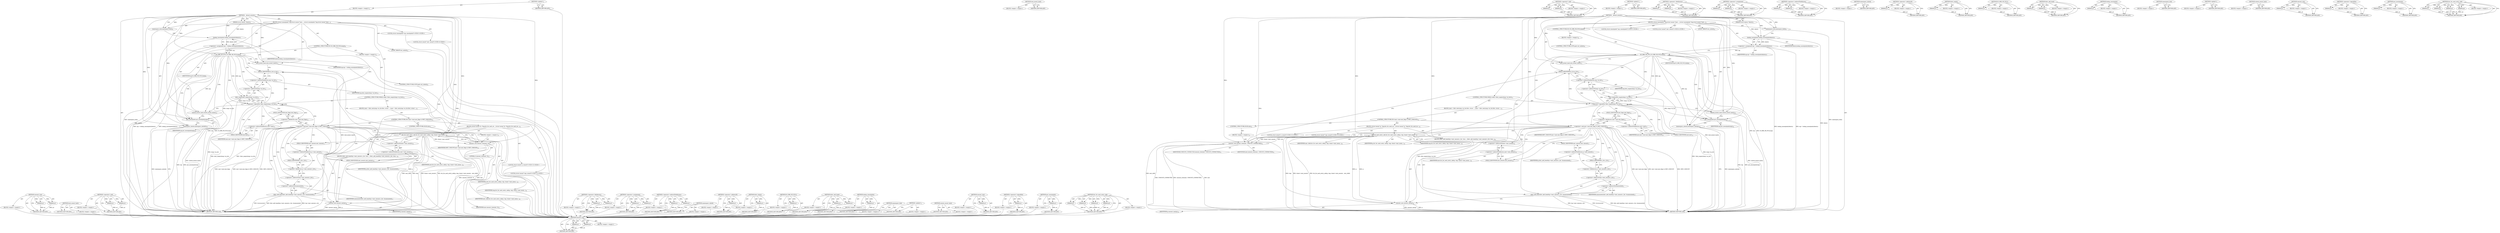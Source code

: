 digraph "list_for_each_entry_safe" {
vulnerable_158 [label=<(METHOD,umount_tree)>];
vulnerable_159 [label=<(PARAM,p1)>];
vulnerable_160 [label=<(PARAM,p2)>];
vulnerable_161 [label=<(BLOCK,&lt;empty&gt;,&lt;empty&gt;)>];
vulnerable_162 [label=<(METHOD_RETURN,ANY)>];
vulnerable_112 [label=<(METHOD,lock_mount_hash)>];
vulnerable_113 [label=<(BLOCK,&lt;empty&gt;,&lt;empty&gt;)>];
vulnerable_114 [label=<(METHOD_RETURN,ANY)>];
vulnerable_132 [label=<(METHOD,&lt;operator&gt;.and)>];
vulnerable_133 [label=<(PARAM,p1)>];
vulnerable_134 [label=<(PARAM,p2)>];
vulnerable_135 [label=<(BLOCK,&lt;empty&gt;,&lt;empty&gt;)>];
vulnerable_136 [label=<(METHOD_RETURN,ANY)>];
vulnerable_6 [label=<(METHOD,&lt;global&gt;)<SUB>1</SUB>>];
vulnerable_7 [label=<(BLOCK,&lt;empty&gt;,&lt;empty&gt;)<SUB>1</SUB>>];
vulnerable_8 [label=<(METHOD,__detach_mounts)<SUB>1</SUB>>];
vulnerable_9 [label=<(PARAM,struct dentry *dentry)<SUB>1</SUB>>];
vulnerable_10 [label=<(BLOCK,{
	struct mountpoint *mp;
	struct mount *mnt;

...,{
	struct mountpoint *mp;
	struct mount *mnt;

...)<SUB>2</SUB>>];
vulnerable_11 [label="<(LOCAL,struct mountpoint* mp: mountpoint*)<SUB>3</SUB>>"];
vulnerable_12 [label="<(LOCAL,struct mount* mnt: mount*)<SUB>4</SUB>>"];
vulnerable_13 [label=<(namespace_lock,namespace_lock())<SUB>6</SUB>>];
vulnerable_14 [label=<(&lt;operator&gt;.assignment,mp = lookup_mountpoint(dentry))<SUB>7</SUB>>];
vulnerable_15 [label=<(IDENTIFIER,mp,mp = lookup_mountpoint(dentry))<SUB>7</SUB>>];
vulnerable_16 [label=<(lookup_mountpoint,lookup_mountpoint(dentry))<SUB>7</SUB>>];
vulnerable_17 [label=<(IDENTIFIER,dentry,lookup_mountpoint(dentry))<SUB>7</SUB>>];
vulnerable_18 [label=<(CONTROL_STRUCTURE,IF,if (IS_ERR_OR_NULL(mp)))<SUB>8</SUB>>];
vulnerable_19 [label=<(IS_ERR_OR_NULL,IS_ERR_OR_NULL(mp))<SUB>8</SUB>>];
vulnerable_20 [label=<(IDENTIFIER,mp,IS_ERR_OR_NULL(mp))<SUB>8</SUB>>];
vulnerable_21 [label=<(BLOCK,&lt;empty&gt;,&lt;empty&gt;)<SUB>9</SUB>>];
vulnerable_22 [label=<(CONTROL_STRUCTURE,GOTO,goto out_unlock;)<SUB>9</SUB>>];
vulnerable_23 [label=<(lock_mount_hash,lock_mount_hash())<SUB>11</SUB>>];
vulnerable_24 [label=<(CONTROL_STRUCTURE,WHILE,while (!hlist_empty(&amp;mp-&gt;m_list)))<SUB>12</SUB>>];
vulnerable_25 [label=<(&lt;operator&gt;.logicalNot,!hlist_empty(&amp;mp-&gt;m_list))<SUB>12</SUB>>];
vulnerable_26 [label=<(hlist_empty,hlist_empty(&amp;mp-&gt;m_list))<SUB>12</SUB>>];
vulnerable_27 [label=<(&lt;operator&gt;.addressOf,&amp;mp-&gt;m_list)<SUB>12</SUB>>];
vulnerable_28 [label=<(&lt;operator&gt;.indirectFieldAccess,mp-&gt;m_list)<SUB>12</SUB>>];
vulnerable_29 [label=<(IDENTIFIER,mp,hlist_empty(&amp;mp-&gt;m_list))<SUB>12</SUB>>];
vulnerable_30 [label=<(FIELD_IDENTIFIER,m_list,m_list)<SUB>12</SUB>>];
vulnerable_31 [label=<(BLOCK,{
		mnt = hlist_entry(mp-&gt;m_list.first, struct ...,{
		mnt = hlist_entry(mp-&gt;m_list.first, struct ...)<SUB>12</SUB>>];
vulnerable_32 [label=<(CONTROL_STRUCTURE,IF,if (mnt-&gt;mnt.mnt_flags &amp; MNT_UMOUNT))<SUB>14</SUB>>];
vulnerable_33 [label=<(&lt;operator&gt;.and,mnt-&gt;mnt.mnt_flags &amp; MNT_UMOUNT)<SUB>14</SUB>>];
vulnerable_34 [label=<(&lt;operator&gt;.fieldAccess,mnt-&gt;mnt.mnt_flags)<SUB>14</SUB>>];
vulnerable_35 [label=<(&lt;operator&gt;.indirectFieldAccess,mnt-&gt;mnt)<SUB>14</SUB>>];
vulnerable_36 [label=<(IDENTIFIER,mnt,mnt-&gt;mnt.mnt_flags &amp; MNT_UMOUNT)<SUB>14</SUB>>];
vulnerable_37 [label=<(FIELD_IDENTIFIER,mnt,mnt)<SUB>14</SUB>>];
vulnerable_38 [label=<(FIELD_IDENTIFIER,mnt_flags,mnt_flags)<SUB>14</SUB>>];
vulnerable_39 [label=<(IDENTIFIER,MNT_UMOUNT,mnt-&gt;mnt.mnt_flags &amp; MNT_UMOUNT)<SUB>14</SUB>>];
vulnerable_40 [label=<(BLOCK,{
			struct mount *p, *tmp;
			list_for_each_en...,{
			struct mount *p, *tmp;
			list_for_each_en...)<SUB>14</SUB>>];
vulnerable_41 [label="<(LOCAL,struct mount* p: mount*)<SUB>15</SUB>>"];
vulnerable_42 [label="<(LOCAL,struct mount* tmp: mount*)<SUB>15</SUB>>"];
vulnerable_43 [label=<(list_for_each_entry_safe,list_for_each_entry_safe(p, tmp, &amp;mnt-&gt;mnt_moun...)<SUB>16</SUB>>];
vulnerable_44 [label=<(IDENTIFIER,p,list_for_each_entry_safe(p, tmp, &amp;mnt-&gt;mnt_moun...)<SUB>16</SUB>>];
vulnerable_45 [label=<(IDENTIFIER,tmp,list_for_each_entry_safe(p, tmp, &amp;mnt-&gt;mnt_moun...)<SUB>16</SUB>>];
vulnerable_46 [label=<(&lt;operator&gt;.addressOf,&amp;mnt-&gt;mnt_mounts)<SUB>16</SUB>>];
vulnerable_47 [label=<(&lt;operator&gt;.indirectFieldAccess,mnt-&gt;mnt_mounts)<SUB>16</SUB>>];
vulnerable_48 [label=<(IDENTIFIER,mnt,list_for_each_entry_safe(p, tmp, &amp;mnt-&gt;mnt_moun...)<SUB>16</SUB>>];
vulnerable_49 [label=<(FIELD_IDENTIFIER,mnt_mounts,mnt_mounts)<SUB>16</SUB>>];
vulnerable_50 [label=<(IDENTIFIER,mnt_child,list_for_each_entry_safe(p, tmp, &amp;mnt-&gt;mnt_moun...)<SUB>16</SUB>>];
vulnerable_51 [label=<(BLOCK,{
				hlist_add_head(&amp;p-&gt;mnt_umount.s_list, &amp;un...,{
				hlist_add_head(&amp;p-&gt;mnt_umount.s_list, &amp;un...)<SUB>16</SUB>>];
vulnerable_52 [label=<(hlist_add_head,hlist_add_head(&amp;p-&gt;mnt_umount.s_list, &amp;unmounted))<SUB>17</SUB>>];
vulnerable_53 [label=<(&lt;operator&gt;.addressOf,&amp;p-&gt;mnt_umount.s_list)<SUB>17</SUB>>];
vulnerable_54 [label=<(&lt;operator&gt;.fieldAccess,p-&gt;mnt_umount.s_list)<SUB>17</SUB>>];
vulnerable_55 [label=<(&lt;operator&gt;.indirectFieldAccess,p-&gt;mnt_umount)<SUB>17</SUB>>];
vulnerable_56 [label=<(IDENTIFIER,p,hlist_add_head(&amp;p-&gt;mnt_umount.s_list, &amp;unmounted))<SUB>17</SUB>>];
vulnerable_57 [label=<(FIELD_IDENTIFIER,mnt_umount,mnt_umount)<SUB>17</SUB>>];
vulnerable_58 [label=<(FIELD_IDENTIFIER,s_list,s_list)<SUB>17</SUB>>];
vulnerable_59 [label=<(&lt;operator&gt;.addressOf,&amp;unmounted)<SUB>17</SUB>>];
vulnerable_60 [label=<(IDENTIFIER,unmounted,hlist_add_head(&amp;p-&gt;mnt_umount.s_list, &amp;unmounted))<SUB>17</SUB>>];
vulnerable_61 [label=<(umount_mnt,umount_mnt(p))<SUB>18</SUB>>];
vulnerable_62 [label=<(IDENTIFIER,p,umount_mnt(p))<SUB>18</SUB>>];
vulnerable_63 [label=<(CONTROL_STRUCTURE,ELSE,else)<SUB>21</SUB>>];
vulnerable_64 [label=<(BLOCK,&lt;empty&gt;,&lt;empty&gt;)<SUB>21</SUB>>];
vulnerable_65 [label=<(umount_tree,umount_tree(mnt, 0))<SUB>21</SUB>>];
vulnerable_66 [label=<(IDENTIFIER,mnt,umount_tree(mnt, 0))<SUB>21</SUB>>];
vulnerable_67 [label=<(LITERAL,0,umount_tree(mnt, 0))<SUB>21</SUB>>];
vulnerable_68 [label=<(unlock_mount_hash,unlock_mount_hash())<SUB>23</SUB>>];
vulnerable_69 [label=<(put_mountpoint,put_mountpoint(mp))<SUB>24</SUB>>];
vulnerable_70 [label=<(IDENTIFIER,mp,put_mountpoint(mp))<SUB>24</SUB>>];
vulnerable_71 [label=<(JUMP_TARGET,out_unlock)<SUB>25</SUB>>];
vulnerable_72 [label=<(namespace_unlock,namespace_unlock())<SUB>26</SUB>>];
vulnerable_73 [label=<(METHOD_RETURN,void)<SUB>1</SUB>>];
vulnerable_75 [label=<(METHOD_RETURN,ANY)<SUB>1</SUB>>];
vulnerable_137 [label=<(METHOD,&lt;operator&gt;.fieldAccess)>];
vulnerable_138 [label=<(PARAM,p1)>];
vulnerable_139 [label=<(PARAM,p2)>];
vulnerable_140 [label=<(BLOCK,&lt;empty&gt;,&lt;empty&gt;)>];
vulnerable_141 [label=<(METHOD_RETURN,ANY)>];
vulnerable_99 [label=<(METHOD,&lt;operator&gt;.assignment)>];
vulnerable_100 [label=<(PARAM,p1)>];
vulnerable_101 [label=<(PARAM,p2)>];
vulnerable_102 [label=<(BLOCK,&lt;empty&gt;,&lt;empty&gt;)>];
vulnerable_103 [label=<(METHOD_RETURN,ANY)>];
vulnerable_127 [label=<(METHOD,&lt;operator&gt;.indirectFieldAccess)>];
vulnerable_128 [label=<(PARAM,p1)>];
vulnerable_129 [label=<(PARAM,p2)>];
vulnerable_130 [label=<(BLOCK,&lt;empty&gt;,&lt;empty&gt;)>];
vulnerable_131 [label=<(METHOD_RETURN,ANY)>];
vulnerable_170 [label=<(METHOD,namespace_unlock)>];
vulnerable_171 [label=<(BLOCK,&lt;empty&gt;,&lt;empty&gt;)>];
vulnerable_172 [label=<(METHOD_RETURN,ANY)>];
vulnerable_123 [label=<(METHOD,&lt;operator&gt;.addressOf)>];
vulnerable_124 [label=<(PARAM,p1)>];
vulnerable_125 [label=<(BLOCK,&lt;empty&gt;,&lt;empty&gt;)>];
vulnerable_126 [label=<(METHOD_RETURN,ANY)>];
vulnerable_119 [label=<(METHOD,hlist_empty)>];
vulnerable_120 [label=<(PARAM,p1)>];
vulnerable_121 [label=<(BLOCK,&lt;empty&gt;,&lt;empty&gt;)>];
vulnerable_122 [label=<(METHOD_RETURN,ANY)>];
vulnerable_108 [label=<(METHOD,IS_ERR_OR_NULL)>];
vulnerable_109 [label=<(PARAM,p1)>];
vulnerable_110 [label=<(BLOCK,&lt;empty&gt;,&lt;empty&gt;)>];
vulnerable_111 [label=<(METHOD_RETURN,ANY)>];
vulnerable_149 [label=<(METHOD,hlist_add_head)>];
vulnerable_150 [label=<(PARAM,p1)>];
vulnerable_151 [label=<(PARAM,p2)>];
vulnerable_152 [label=<(BLOCK,&lt;empty&gt;,&lt;empty&gt;)>];
vulnerable_153 [label=<(METHOD_RETURN,ANY)>];
vulnerable_104 [label=<(METHOD,lookup_mountpoint)>];
vulnerable_105 [label=<(PARAM,p1)>];
vulnerable_106 [label=<(BLOCK,&lt;empty&gt;,&lt;empty&gt;)>];
vulnerable_107 [label=<(METHOD_RETURN,ANY)>];
vulnerable_96 [label=<(METHOD,namespace_lock)>];
vulnerable_97 [label=<(BLOCK,&lt;empty&gt;,&lt;empty&gt;)>];
vulnerable_98 [label=<(METHOD_RETURN,ANY)>];
vulnerable_90 [label=<(METHOD,&lt;global&gt;)<SUB>1</SUB>>];
vulnerable_91 [label=<(BLOCK,&lt;empty&gt;,&lt;empty&gt;)>];
vulnerable_92 [label=<(METHOD_RETURN,ANY)>];
vulnerable_163 [label=<(METHOD,unlock_mount_hash)>];
vulnerable_164 [label=<(BLOCK,&lt;empty&gt;,&lt;empty&gt;)>];
vulnerable_165 [label=<(METHOD_RETURN,ANY)>];
vulnerable_154 [label=<(METHOD,umount_mnt)>];
vulnerable_155 [label=<(PARAM,p1)>];
vulnerable_156 [label=<(BLOCK,&lt;empty&gt;,&lt;empty&gt;)>];
vulnerable_157 [label=<(METHOD_RETURN,ANY)>];
vulnerable_115 [label=<(METHOD,&lt;operator&gt;.logicalNot)>];
vulnerable_116 [label=<(PARAM,p1)>];
vulnerable_117 [label=<(BLOCK,&lt;empty&gt;,&lt;empty&gt;)>];
vulnerable_118 [label=<(METHOD_RETURN,ANY)>];
vulnerable_166 [label=<(METHOD,put_mountpoint)>];
vulnerable_167 [label=<(PARAM,p1)>];
vulnerable_168 [label=<(BLOCK,&lt;empty&gt;,&lt;empty&gt;)>];
vulnerable_169 [label=<(METHOD_RETURN,ANY)>];
vulnerable_142 [label=<(METHOD,list_for_each_entry_safe)>];
vulnerable_143 [label=<(PARAM,p1)>];
vulnerable_144 [label=<(PARAM,p2)>];
vulnerable_145 [label=<(PARAM,p3)>];
vulnerable_146 [label=<(PARAM,p4)>];
vulnerable_147 [label=<(BLOCK,&lt;empty&gt;,&lt;empty&gt;)>];
vulnerable_148 [label=<(METHOD_RETURN,ANY)>];
fixed_156 [label=<(METHOD,umount_tree)>];
fixed_157 [label=<(PARAM,p1)>];
fixed_158 [label=<(PARAM,p2)>];
fixed_159 [label=<(BLOCK,&lt;empty&gt;,&lt;empty&gt;)>];
fixed_160 [label=<(METHOD_RETURN,ANY)>];
fixed_110 [label=<(METHOD,lock_mount_hash)>];
fixed_111 [label=<(BLOCK,&lt;empty&gt;,&lt;empty&gt;)>];
fixed_112 [label=<(METHOD_RETURN,ANY)>];
fixed_130 [label=<(METHOD,&lt;operator&gt;.and)>];
fixed_131 [label=<(PARAM,p1)>];
fixed_132 [label=<(PARAM,p2)>];
fixed_133 [label=<(BLOCK,&lt;empty&gt;,&lt;empty&gt;)>];
fixed_134 [label=<(METHOD_RETURN,ANY)>];
fixed_6 [label=<(METHOD,&lt;global&gt;)<SUB>1</SUB>>];
fixed_7 [label=<(BLOCK,&lt;empty&gt;,&lt;empty&gt;)<SUB>1</SUB>>];
fixed_8 [label=<(METHOD,__detach_mounts)<SUB>1</SUB>>];
fixed_9 [label=<(PARAM,struct dentry *dentry)<SUB>1</SUB>>];
fixed_10 [label=<(BLOCK,{
	struct mountpoint *mp;
	struct mount *mnt;

...,{
	struct mountpoint *mp;
	struct mount *mnt;

...)<SUB>2</SUB>>];
fixed_11 [label="<(LOCAL,struct mountpoint* mp: mountpoint*)<SUB>3</SUB>>"];
fixed_12 [label="<(LOCAL,struct mount* mnt: mount*)<SUB>4</SUB>>"];
fixed_13 [label=<(namespace_lock,namespace_lock())<SUB>6</SUB>>];
fixed_14 [label=<(&lt;operator&gt;.assignment,mp = lookup_mountpoint(dentry))<SUB>7</SUB>>];
fixed_15 [label=<(IDENTIFIER,mp,mp = lookup_mountpoint(dentry))<SUB>7</SUB>>];
fixed_16 [label=<(lookup_mountpoint,lookup_mountpoint(dentry))<SUB>7</SUB>>];
fixed_17 [label=<(IDENTIFIER,dentry,lookup_mountpoint(dentry))<SUB>7</SUB>>];
fixed_18 [label=<(CONTROL_STRUCTURE,IF,if (IS_ERR_OR_NULL(mp)))<SUB>8</SUB>>];
fixed_19 [label=<(IS_ERR_OR_NULL,IS_ERR_OR_NULL(mp))<SUB>8</SUB>>];
fixed_20 [label=<(IDENTIFIER,mp,IS_ERR_OR_NULL(mp))<SUB>8</SUB>>];
fixed_21 [label=<(BLOCK,&lt;empty&gt;,&lt;empty&gt;)<SUB>9</SUB>>];
fixed_22 [label=<(CONTROL_STRUCTURE,GOTO,goto out_unlock;)<SUB>9</SUB>>];
fixed_23 [label=<(lock_mount_hash,lock_mount_hash())<SUB>11</SUB>>];
fixed_24 [label=<(CONTROL_STRUCTURE,WHILE,while (!hlist_empty(&amp;mp-&gt;m_list)))<SUB>12</SUB>>];
fixed_25 [label=<(&lt;operator&gt;.logicalNot,!hlist_empty(&amp;mp-&gt;m_list))<SUB>12</SUB>>];
fixed_26 [label=<(hlist_empty,hlist_empty(&amp;mp-&gt;m_list))<SUB>12</SUB>>];
fixed_27 [label=<(&lt;operator&gt;.addressOf,&amp;mp-&gt;m_list)<SUB>12</SUB>>];
fixed_28 [label=<(&lt;operator&gt;.indirectFieldAccess,mp-&gt;m_list)<SUB>12</SUB>>];
fixed_29 [label=<(IDENTIFIER,mp,hlist_empty(&amp;mp-&gt;m_list))<SUB>12</SUB>>];
fixed_30 [label=<(FIELD_IDENTIFIER,m_list,m_list)<SUB>12</SUB>>];
fixed_31 [label=<(BLOCK,{
		mnt = hlist_entry(mp-&gt;m_list.first, struct ...,{
		mnt = hlist_entry(mp-&gt;m_list.first, struct ...)<SUB>12</SUB>>];
fixed_32 [label=<(CONTROL_STRUCTURE,IF,if (mnt-&gt;mnt.mnt_flags &amp; MNT_UMOUNT))<SUB>14</SUB>>];
fixed_33 [label=<(&lt;operator&gt;.and,mnt-&gt;mnt.mnt_flags &amp; MNT_UMOUNT)<SUB>14</SUB>>];
fixed_34 [label=<(&lt;operator&gt;.fieldAccess,mnt-&gt;mnt.mnt_flags)<SUB>14</SUB>>];
fixed_35 [label=<(&lt;operator&gt;.indirectFieldAccess,mnt-&gt;mnt)<SUB>14</SUB>>];
fixed_36 [label=<(IDENTIFIER,mnt,mnt-&gt;mnt.mnt_flags &amp; MNT_UMOUNT)<SUB>14</SUB>>];
fixed_37 [label=<(FIELD_IDENTIFIER,mnt,mnt)<SUB>14</SUB>>];
fixed_38 [label=<(FIELD_IDENTIFIER,mnt_flags,mnt_flags)<SUB>14</SUB>>];
fixed_39 [label=<(IDENTIFIER,MNT_UMOUNT,mnt-&gt;mnt.mnt_flags &amp; MNT_UMOUNT)<SUB>14</SUB>>];
fixed_40 [label=<(BLOCK,{
			struct mount *p, *tmp;
			list_for_each_en...,{
			struct mount *p, *tmp;
			list_for_each_en...)<SUB>14</SUB>>];
fixed_41 [label="<(LOCAL,struct mount* p: mount*)<SUB>15</SUB>>"];
fixed_42 [label="<(LOCAL,struct mount* tmp: mount*)<SUB>15</SUB>>"];
fixed_43 [label=<(list_for_each_entry_safe,list_for_each_entry_safe(p, tmp, &amp;mnt-&gt;mnt_moun...)<SUB>16</SUB>>];
fixed_44 [label=<(IDENTIFIER,p,list_for_each_entry_safe(p, tmp, &amp;mnt-&gt;mnt_moun...)<SUB>16</SUB>>];
fixed_45 [label=<(IDENTIFIER,tmp,list_for_each_entry_safe(p, tmp, &amp;mnt-&gt;mnt_moun...)<SUB>16</SUB>>];
fixed_46 [label=<(&lt;operator&gt;.addressOf,&amp;mnt-&gt;mnt_mounts)<SUB>16</SUB>>];
fixed_47 [label=<(&lt;operator&gt;.indirectFieldAccess,mnt-&gt;mnt_mounts)<SUB>16</SUB>>];
fixed_48 [label=<(IDENTIFIER,mnt,list_for_each_entry_safe(p, tmp, &amp;mnt-&gt;mnt_moun...)<SUB>16</SUB>>];
fixed_49 [label=<(FIELD_IDENTIFIER,mnt_mounts,mnt_mounts)<SUB>16</SUB>>];
fixed_50 [label=<(IDENTIFIER,mnt_child,list_for_each_entry_safe(p, tmp, &amp;mnt-&gt;mnt_moun...)<SUB>16</SUB>>];
fixed_51 [label=<(BLOCK,{
				hlist_add_head(&amp;p-&gt;mnt_umount.s_list, &amp;un...,{
				hlist_add_head(&amp;p-&gt;mnt_umount.s_list, &amp;un...)<SUB>16</SUB>>];
fixed_52 [label=<(hlist_add_head,hlist_add_head(&amp;p-&gt;mnt_umount.s_list, &amp;unmounted))<SUB>17</SUB>>];
fixed_53 [label=<(&lt;operator&gt;.addressOf,&amp;p-&gt;mnt_umount.s_list)<SUB>17</SUB>>];
fixed_54 [label=<(&lt;operator&gt;.fieldAccess,p-&gt;mnt_umount.s_list)<SUB>17</SUB>>];
fixed_55 [label=<(&lt;operator&gt;.indirectFieldAccess,p-&gt;mnt_umount)<SUB>17</SUB>>];
fixed_56 [label=<(IDENTIFIER,p,hlist_add_head(&amp;p-&gt;mnt_umount.s_list, &amp;unmounted))<SUB>17</SUB>>];
fixed_57 [label=<(FIELD_IDENTIFIER,mnt_umount,mnt_umount)<SUB>17</SUB>>];
fixed_58 [label=<(FIELD_IDENTIFIER,s_list,s_list)<SUB>17</SUB>>];
fixed_59 [label=<(&lt;operator&gt;.addressOf,&amp;unmounted)<SUB>17</SUB>>];
fixed_60 [label=<(IDENTIFIER,unmounted,hlist_add_head(&amp;p-&gt;mnt_umount.s_list, &amp;unmounted))<SUB>17</SUB>>];
fixed_61 [label=<(umount_mnt,umount_mnt(p))<SUB>18</SUB>>];
fixed_62 [label=<(IDENTIFIER,p,umount_mnt(p))<SUB>18</SUB>>];
fixed_63 [label=<(CONTROL_STRUCTURE,ELSE,else)<SUB>21</SUB>>];
fixed_64 [label=<(BLOCK,&lt;empty&gt;,&lt;empty&gt;)<SUB>21</SUB>>];
fixed_65 [label=<(umount_tree,umount_tree(mnt, UMOUNT_CONNECTED))<SUB>21</SUB>>];
fixed_66 [label=<(IDENTIFIER,mnt,umount_tree(mnt, UMOUNT_CONNECTED))<SUB>21</SUB>>];
fixed_67 [label=<(IDENTIFIER,UMOUNT_CONNECTED,umount_tree(mnt, UMOUNT_CONNECTED))<SUB>21</SUB>>];
fixed_68 [label=<(unlock_mount_hash,unlock_mount_hash())<SUB>23</SUB>>];
fixed_69 [label=<(put_mountpoint,put_mountpoint(mp))<SUB>24</SUB>>];
fixed_70 [label=<(IDENTIFIER,mp,put_mountpoint(mp))<SUB>24</SUB>>];
fixed_71 [label=<(JUMP_TARGET,out_unlock)<SUB>25</SUB>>];
fixed_72 [label=<(namespace_unlock,namespace_unlock())<SUB>26</SUB>>];
fixed_73 [label=<(METHOD_RETURN,void)<SUB>1</SUB>>];
fixed_75 [label=<(METHOD_RETURN,ANY)<SUB>1</SUB>>];
fixed_135 [label=<(METHOD,&lt;operator&gt;.fieldAccess)>];
fixed_136 [label=<(PARAM,p1)>];
fixed_137 [label=<(PARAM,p2)>];
fixed_138 [label=<(BLOCK,&lt;empty&gt;,&lt;empty&gt;)>];
fixed_139 [label=<(METHOD_RETURN,ANY)>];
fixed_97 [label=<(METHOD,&lt;operator&gt;.assignment)>];
fixed_98 [label=<(PARAM,p1)>];
fixed_99 [label=<(PARAM,p2)>];
fixed_100 [label=<(BLOCK,&lt;empty&gt;,&lt;empty&gt;)>];
fixed_101 [label=<(METHOD_RETURN,ANY)>];
fixed_125 [label=<(METHOD,&lt;operator&gt;.indirectFieldAccess)>];
fixed_126 [label=<(PARAM,p1)>];
fixed_127 [label=<(PARAM,p2)>];
fixed_128 [label=<(BLOCK,&lt;empty&gt;,&lt;empty&gt;)>];
fixed_129 [label=<(METHOD_RETURN,ANY)>];
fixed_168 [label=<(METHOD,namespace_unlock)>];
fixed_169 [label=<(BLOCK,&lt;empty&gt;,&lt;empty&gt;)>];
fixed_170 [label=<(METHOD_RETURN,ANY)>];
fixed_121 [label=<(METHOD,&lt;operator&gt;.addressOf)>];
fixed_122 [label=<(PARAM,p1)>];
fixed_123 [label=<(BLOCK,&lt;empty&gt;,&lt;empty&gt;)>];
fixed_124 [label=<(METHOD_RETURN,ANY)>];
fixed_117 [label=<(METHOD,hlist_empty)>];
fixed_118 [label=<(PARAM,p1)>];
fixed_119 [label=<(BLOCK,&lt;empty&gt;,&lt;empty&gt;)>];
fixed_120 [label=<(METHOD_RETURN,ANY)>];
fixed_106 [label=<(METHOD,IS_ERR_OR_NULL)>];
fixed_107 [label=<(PARAM,p1)>];
fixed_108 [label=<(BLOCK,&lt;empty&gt;,&lt;empty&gt;)>];
fixed_109 [label=<(METHOD_RETURN,ANY)>];
fixed_147 [label=<(METHOD,hlist_add_head)>];
fixed_148 [label=<(PARAM,p1)>];
fixed_149 [label=<(PARAM,p2)>];
fixed_150 [label=<(BLOCK,&lt;empty&gt;,&lt;empty&gt;)>];
fixed_151 [label=<(METHOD_RETURN,ANY)>];
fixed_102 [label=<(METHOD,lookup_mountpoint)>];
fixed_103 [label=<(PARAM,p1)>];
fixed_104 [label=<(BLOCK,&lt;empty&gt;,&lt;empty&gt;)>];
fixed_105 [label=<(METHOD_RETURN,ANY)>];
fixed_94 [label=<(METHOD,namespace_lock)>];
fixed_95 [label=<(BLOCK,&lt;empty&gt;,&lt;empty&gt;)>];
fixed_96 [label=<(METHOD_RETURN,ANY)>];
fixed_88 [label=<(METHOD,&lt;global&gt;)<SUB>1</SUB>>];
fixed_89 [label=<(BLOCK,&lt;empty&gt;,&lt;empty&gt;)>];
fixed_90 [label=<(METHOD_RETURN,ANY)>];
fixed_161 [label=<(METHOD,unlock_mount_hash)>];
fixed_162 [label=<(BLOCK,&lt;empty&gt;,&lt;empty&gt;)>];
fixed_163 [label=<(METHOD_RETURN,ANY)>];
fixed_152 [label=<(METHOD,umount_mnt)>];
fixed_153 [label=<(PARAM,p1)>];
fixed_154 [label=<(BLOCK,&lt;empty&gt;,&lt;empty&gt;)>];
fixed_155 [label=<(METHOD_RETURN,ANY)>];
fixed_113 [label=<(METHOD,&lt;operator&gt;.logicalNot)>];
fixed_114 [label=<(PARAM,p1)>];
fixed_115 [label=<(BLOCK,&lt;empty&gt;,&lt;empty&gt;)>];
fixed_116 [label=<(METHOD_RETURN,ANY)>];
fixed_164 [label=<(METHOD,put_mountpoint)>];
fixed_165 [label=<(PARAM,p1)>];
fixed_166 [label=<(BLOCK,&lt;empty&gt;,&lt;empty&gt;)>];
fixed_167 [label=<(METHOD_RETURN,ANY)>];
fixed_140 [label=<(METHOD,list_for_each_entry_safe)>];
fixed_141 [label=<(PARAM,p1)>];
fixed_142 [label=<(PARAM,p2)>];
fixed_143 [label=<(PARAM,p3)>];
fixed_144 [label=<(PARAM,p4)>];
fixed_145 [label=<(BLOCK,&lt;empty&gt;,&lt;empty&gt;)>];
fixed_146 [label=<(METHOD_RETURN,ANY)>];
vulnerable_158 -> vulnerable_159  [key=0, label="AST: "];
vulnerable_158 -> vulnerable_159  [key=1, label="DDG: "];
vulnerable_158 -> vulnerable_161  [key=0, label="AST: "];
vulnerable_158 -> vulnerable_160  [key=0, label="AST: "];
vulnerable_158 -> vulnerable_160  [key=1, label="DDG: "];
vulnerable_158 -> vulnerable_162  [key=0, label="AST: "];
vulnerable_158 -> vulnerable_162  [key=1, label="CFG: "];
vulnerable_159 -> vulnerable_162  [key=0, label="DDG: p1"];
vulnerable_160 -> vulnerable_162  [key=0, label="DDG: p2"];
vulnerable_161 -> fixed_156  [key=0];
vulnerable_162 -> fixed_156  [key=0];
vulnerable_112 -> vulnerable_113  [key=0, label="AST: "];
vulnerable_112 -> vulnerable_114  [key=0, label="AST: "];
vulnerable_112 -> vulnerable_114  [key=1, label="CFG: "];
vulnerable_113 -> fixed_156  [key=0];
vulnerable_114 -> fixed_156  [key=0];
vulnerable_132 -> vulnerable_133  [key=0, label="AST: "];
vulnerable_132 -> vulnerable_133  [key=1, label="DDG: "];
vulnerable_132 -> vulnerable_135  [key=0, label="AST: "];
vulnerable_132 -> vulnerable_134  [key=0, label="AST: "];
vulnerable_132 -> vulnerable_134  [key=1, label="DDG: "];
vulnerable_132 -> vulnerable_136  [key=0, label="AST: "];
vulnerable_132 -> vulnerable_136  [key=1, label="CFG: "];
vulnerable_133 -> vulnerable_136  [key=0, label="DDG: p1"];
vulnerable_134 -> vulnerable_136  [key=0, label="DDG: p2"];
vulnerable_135 -> fixed_156  [key=0];
vulnerable_136 -> fixed_156  [key=0];
vulnerable_6 -> vulnerable_7  [key=0, label="AST: "];
vulnerable_6 -> vulnerable_75  [key=0, label="AST: "];
vulnerable_6 -> vulnerable_75  [key=1, label="CFG: "];
vulnerable_7 -> vulnerable_8  [key=0, label="AST: "];
vulnerable_8 -> vulnerable_9  [key=0, label="AST: "];
vulnerable_8 -> vulnerable_9  [key=1, label="DDG: "];
vulnerable_8 -> vulnerable_10  [key=0, label="AST: "];
vulnerable_8 -> vulnerable_73  [key=0, label="AST: "];
vulnerable_8 -> vulnerable_13  [key=0, label="CFG: "];
vulnerable_8 -> vulnerable_13  [key=1, label="DDG: "];
vulnerable_8 -> vulnerable_23  [key=0, label="DDG: "];
vulnerable_8 -> vulnerable_68  [key=0, label="DDG: "];
vulnerable_8 -> vulnerable_72  [key=0, label="DDG: "];
vulnerable_8 -> vulnerable_69  [key=0, label="DDG: "];
vulnerable_8 -> vulnerable_16  [key=0, label="DDG: "];
vulnerable_8 -> vulnerable_19  [key=0, label="DDG: "];
vulnerable_8 -> vulnerable_33  [key=0, label="DDG: "];
vulnerable_8 -> vulnerable_51  [key=0, label="DDG: "];
vulnerable_8 -> vulnerable_43  [key=0, label="DDG: "];
vulnerable_8 -> vulnerable_52  [key=0, label="DDG: "];
vulnerable_8 -> vulnerable_61  [key=0, label="DDG: "];
vulnerable_8 -> vulnerable_65  [key=0, label="DDG: "];
vulnerable_9 -> vulnerable_16  [key=0, label="DDG: dentry"];
vulnerable_10 -> vulnerable_11  [key=0, label="AST: "];
vulnerable_10 -> vulnerable_12  [key=0, label="AST: "];
vulnerable_10 -> vulnerable_13  [key=0, label="AST: "];
vulnerable_10 -> vulnerable_14  [key=0, label="AST: "];
vulnerable_10 -> vulnerable_18  [key=0, label="AST: "];
vulnerable_10 -> vulnerable_23  [key=0, label="AST: "];
vulnerable_10 -> vulnerable_24  [key=0, label="AST: "];
vulnerable_10 -> vulnerable_68  [key=0, label="AST: "];
vulnerable_10 -> vulnerable_69  [key=0, label="AST: "];
vulnerable_10 -> vulnerable_71  [key=0, label="AST: "];
vulnerable_10 -> vulnerable_72  [key=0, label="AST: "];
vulnerable_11 -> fixed_156  [key=0];
vulnerable_12 -> fixed_156  [key=0];
vulnerable_13 -> vulnerable_16  [key=0, label="CFG: "];
vulnerable_13 -> vulnerable_73  [key=0, label="DDG: namespace_lock()"];
vulnerable_14 -> vulnerable_15  [key=0, label="AST: "];
vulnerable_14 -> vulnerable_16  [key=0, label="AST: "];
vulnerable_14 -> vulnerable_19  [key=0, label="CFG: "];
vulnerable_14 -> vulnerable_19  [key=1, label="DDG: mp"];
vulnerable_14 -> vulnerable_73  [key=0, label="DDG: lookup_mountpoint(dentry)"];
vulnerable_14 -> vulnerable_73  [key=1, label="DDG: mp = lookup_mountpoint(dentry)"];
vulnerable_15 -> fixed_156  [key=0];
vulnerable_16 -> vulnerable_17  [key=0, label="AST: "];
vulnerable_16 -> vulnerable_14  [key=0, label="CFG: "];
vulnerable_16 -> vulnerable_14  [key=1, label="DDG: dentry"];
vulnerable_16 -> vulnerable_73  [key=0, label="DDG: dentry"];
vulnerable_17 -> fixed_156  [key=0];
vulnerable_18 -> vulnerable_19  [key=0, label="AST: "];
vulnerable_18 -> vulnerable_21  [key=0, label="AST: "];
vulnerable_19 -> vulnerable_20  [key=0, label="AST: "];
vulnerable_19 -> vulnerable_23  [key=0, label="CFG: "];
vulnerable_19 -> vulnerable_23  [key=1, label="CDG: "];
vulnerable_19 -> vulnerable_72  [key=0, label="CFG: "];
vulnerable_19 -> vulnerable_73  [key=0, label="DDG: mp"];
vulnerable_19 -> vulnerable_73  [key=1, label="DDG: IS_ERR_OR_NULL(mp)"];
vulnerable_19 -> vulnerable_69  [key=0, label="DDG: mp"];
vulnerable_19 -> vulnerable_69  [key=1, label="CDG: "];
vulnerable_19 -> vulnerable_26  [key=0, label="DDG: mp"];
vulnerable_19 -> vulnerable_26  [key=1, label="CDG: "];
vulnerable_19 -> vulnerable_30  [key=0, label="CDG: "];
vulnerable_19 -> vulnerable_68  [key=0, label="CDG: "];
vulnerable_19 -> vulnerable_28  [key=0, label="CDG: "];
vulnerable_19 -> vulnerable_25  [key=0, label="CDG: "];
vulnerable_19 -> vulnerable_27  [key=0, label="CDG: "];
vulnerable_20 -> fixed_156  [key=0];
vulnerable_21 -> vulnerable_22  [key=0, label="AST: "];
vulnerable_22 -> fixed_156  [key=0];
vulnerable_23 -> vulnerable_30  [key=0, label="CFG: "];
vulnerable_23 -> vulnerable_73  [key=0, label="DDG: lock_mount_hash()"];
vulnerable_24 -> vulnerable_25  [key=0, label="AST: "];
vulnerable_24 -> vulnerable_31  [key=0, label="AST: "];
vulnerable_25 -> vulnerable_26  [key=0, label="AST: "];
vulnerable_25 -> vulnerable_26  [key=1, label="CDG: "];
vulnerable_25 -> vulnerable_68  [key=0, label="CFG: "];
vulnerable_25 -> vulnerable_37  [key=0, label="CFG: "];
vulnerable_25 -> vulnerable_37  [key=1, label="CDG: "];
vulnerable_25 -> vulnerable_73  [key=0, label="DDG: hlist_empty(&amp;mp-&gt;m_list)"];
vulnerable_25 -> vulnerable_73  [key=1, label="DDG: !hlist_empty(&amp;mp-&gt;m_list)"];
vulnerable_25 -> vulnerable_30  [key=0, label="CDG: "];
vulnerable_25 -> vulnerable_34  [key=0, label="CDG: "];
vulnerable_25 -> vulnerable_33  [key=0, label="CDG: "];
vulnerable_25 -> vulnerable_28  [key=0, label="CDG: "];
vulnerable_25 -> vulnerable_38  [key=0, label="CDG: "];
vulnerable_25 -> vulnerable_25  [key=0, label="CDG: "];
vulnerable_25 -> vulnerable_27  [key=0, label="CDG: "];
vulnerable_25 -> vulnerable_35  [key=0, label="CDG: "];
vulnerable_26 -> vulnerable_27  [key=0, label="AST: "];
vulnerable_26 -> vulnerable_25  [key=0, label="CFG: "];
vulnerable_26 -> vulnerable_25  [key=1, label="DDG: &amp;mp-&gt;m_list"];
vulnerable_26 -> vulnerable_73  [key=0, label="DDG: &amp;mp-&gt;m_list"];
vulnerable_26 -> vulnerable_69  [key=0, label="DDG: &amp;mp-&gt;m_list"];
vulnerable_27 -> vulnerable_28  [key=0, label="AST: "];
vulnerable_27 -> vulnerable_26  [key=0, label="CFG: "];
vulnerable_28 -> vulnerable_29  [key=0, label="AST: "];
vulnerable_28 -> vulnerable_30  [key=0, label="AST: "];
vulnerable_28 -> vulnerable_27  [key=0, label="CFG: "];
vulnerable_29 -> fixed_156  [key=0];
vulnerable_30 -> vulnerable_28  [key=0, label="CFG: "];
vulnerable_31 -> vulnerable_32  [key=0, label="AST: "];
vulnerable_32 -> vulnerable_33  [key=0, label="AST: "];
vulnerable_32 -> vulnerable_40  [key=0, label="AST: "];
vulnerable_32 -> vulnerable_63  [key=0, label="AST: "];
vulnerable_33 -> vulnerable_34  [key=0, label="AST: "];
vulnerable_33 -> vulnerable_39  [key=0, label="AST: "];
vulnerable_33 -> vulnerable_49  [key=0, label="CFG: "];
vulnerable_33 -> vulnerable_49  [key=1, label="CDG: "];
vulnerable_33 -> vulnerable_65  [key=0, label="CFG: "];
vulnerable_33 -> vulnerable_65  [key=1, label="CDG: "];
vulnerable_33 -> vulnerable_73  [key=0, label="DDG: mnt-&gt;mnt.mnt_flags"];
vulnerable_33 -> vulnerable_73  [key=1, label="DDG: mnt-&gt;mnt.mnt_flags &amp; MNT_UMOUNT"];
vulnerable_33 -> vulnerable_73  [key=2, label="DDG: MNT_UMOUNT"];
vulnerable_33 -> vulnerable_47  [key=0, label="CDG: "];
vulnerable_33 -> vulnerable_58  [key=0, label="CDG: "];
vulnerable_33 -> vulnerable_61  [key=0, label="CDG: "];
vulnerable_33 -> vulnerable_57  [key=0, label="CDG: "];
vulnerable_33 -> vulnerable_52  [key=0, label="CDG: "];
vulnerable_33 -> vulnerable_46  [key=0, label="CDG: "];
vulnerable_33 -> vulnerable_53  [key=0, label="CDG: "];
vulnerable_33 -> vulnerable_59  [key=0, label="CDG: "];
vulnerable_33 -> vulnerable_55  [key=0, label="CDG: "];
vulnerable_33 -> vulnerable_54  [key=0, label="CDG: "];
vulnerable_33 -> vulnerable_43  [key=0, label="CDG: "];
vulnerable_34 -> vulnerable_35  [key=0, label="AST: "];
vulnerable_34 -> vulnerable_38  [key=0, label="AST: "];
vulnerable_34 -> vulnerable_33  [key=0, label="CFG: "];
vulnerable_35 -> vulnerable_36  [key=0, label="AST: "];
vulnerable_35 -> vulnerable_37  [key=0, label="AST: "];
vulnerable_35 -> vulnerable_38  [key=0, label="CFG: "];
vulnerable_36 -> fixed_156  [key=0];
vulnerable_37 -> vulnerable_35  [key=0, label="CFG: "];
vulnerable_38 -> vulnerable_34  [key=0, label="CFG: "];
vulnerable_39 -> fixed_156  [key=0];
vulnerable_40 -> vulnerable_41  [key=0, label="AST: "];
vulnerable_40 -> vulnerable_42  [key=0, label="AST: "];
vulnerable_40 -> vulnerable_43  [key=0, label="AST: "];
vulnerable_40 -> vulnerable_51  [key=0, label="AST: "];
vulnerable_41 -> fixed_156  [key=0];
vulnerable_42 -> fixed_156  [key=0];
vulnerable_43 -> vulnerable_44  [key=0, label="AST: "];
vulnerable_43 -> vulnerable_45  [key=0, label="AST: "];
vulnerable_43 -> vulnerable_46  [key=0, label="AST: "];
vulnerable_43 -> vulnerable_50  [key=0, label="AST: "];
vulnerable_43 -> vulnerable_57  [key=0, label="CFG: "];
vulnerable_43 -> vulnerable_73  [key=0, label="DDG: tmp"];
vulnerable_43 -> vulnerable_73  [key=1, label="DDG: &amp;mnt-&gt;mnt_mounts"];
vulnerable_43 -> vulnerable_73  [key=2, label="DDG: list_for_each_entry_safe(p, tmp, &amp;mnt-&gt;mnt_mounts,  mnt_child)"];
vulnerable_43 -> vulnerable_73  [key=3, label="DDG: mnt_child"];
vulnerable_43 -> vulnerable_61  [key=0, label="DDG: p"];
vulnerable_43 -> vulnerable_65  [key=0, label="DDG: &amp;mnt-&gt;mnt_mounts"];
vulnerable_44 -> fixed_156  [key=0];
vulnerable_45 -> fixed_156  [key=0];
vulnerable_46 -> vulnerable_47  [key=0, label="AST: "];
vulnerable_46 -> vulnerable_43  [key=0, label="CFG: "];
vulnerable_47 -> vulnerable_48  [key=0, label="AST: "];
vulnerable_47 -> vulnerable_49  [key=0, label="AST: "];
vulnerable_47 -> vulnerable_46  [key=0, label="CFG: "];
vulnerable_48 -> fixed_156  [key=0];
vulnerable_49 -> vulnerable_47  [key=0, label="CFG: "];
vulnerable_50 -> fixed_156  [key=0];
vulnerable_51 -> vulnerable_52  [key=0, label="AST: "];
vulnerable_51 -> vulnerable_61  [key=0, label="AST: "];
vulnerable_52 -> vulnerable_53  [key=0, label="AST: "];
vulnerable_52 -> vulnerable_59  [key=0, label="AST: "];
vulnerable_52 -> vulnerable_61  [key=0, label="CFG: "];
vulnerable_52 -> vulnerable_73  [key=0, label="DDG: &amp;p-&gt;mnt_umount.s_list"];
vulnerable_52 -> vulnerable_73  [key=1, label="DDG: &amp;unmounted"];
vulnerable_52 -> vulnerable_73  [key=2, label="DDG: hlist_add_head(&amp;p-&gt;mnt_umount.s_list, &amp;unmounted)"];
vulnerable_53 -> vulnerable_54  [key=0, label="AST: "];
vulnerable_53 -> vulnerable_59  [key=0, label="CFG: "];
vulnerable_54 -> vulnerable_55  [key=0, label="AST: "];
vulnerable_54 -> vulnerable_58  [key=0, label="AST: "];
vulnerable_54 -> vulnerable_53  [key=0, label="CFG: "];
vulnerable_55 -> vulnerable_56  [key=0, label="AST: "];
vulnerable_55 -> vulnerable_57  [key=0, label="AST: "];
vulnerable_55 -> vulnerable_58  [key=0, label="CFG: "];
vulnerable_56 -> fixed_156  [key=0];
vulnerable_57 -> vulnerable_55  [key=0, label="CFG: "];
vulnerable_58 -> vulnerable_54  [key=0, label="CFG: "];
vulnerable_59 -> vulnerable_60  [key=0, label="AST: "];
vulnerable_59 -> vulnerable_52  [key=0, label="CFG: "];
vulnerable_60 -> fixed_156  [key=0];
vulnerable_61 -> vulnerable_62  [key=0, label="AST: "];
vulnerable_61 -> vulnerable_30  [key=0, label="CFG: "];
vulnerable_61 -> vulnerable_73  [key=0, label="DDG: p"];
vulnerable_61 -> vulnerable_73  [key=1, label="DDG: umount_mnt(p)"];
vulnerable_61 -> vulnerable_43  [key=0, label="DDG: p"];
vulnerable_62 -> fixed_156  [key=0];
vulnerable_63 -> vulnerable_64  [key=0, label="AST: "];
vulnerable_64 -> vulnerable_65  [key=0, label="AST: "];
vulnerable_65 -> vulnerable_66  [key=0, label="AST: "];
vulnerable_65 -> vulnerable_67  [key=0, label="AST: "];
vulnerable_65 -> vulnerable_30  [key=0, label="CFG: "];
vulnerable_65 -> vulnerable_73  [key=0, label="DDG: mnt"];
vulnerable_65 -> vulnerable_73  [key=1, label="DDG: umount_tree(mnt, 0)"];
vulnerable_65 -> vulnerable_43  [key=0, label="DDG: mnt"];
vulnerable_66 -> fixed_156  [key=0];
vulnerable_67 -> fixed_156  [key=0];
vulnerable_68 -> vulnerable_69  [key=0, label="CFG: "];
vulnerable_68 -> vulnerable_73  [key=0, label="DDG: unlock_mount_hash()"];
vulnerable_69 -> vulnerable_70  [key=0, label="AST: "];
vulnerable_69 -> vulnerable_72  [key=0, label="CFG: "];
vulnerable_69 -> vulnerable_73  [key=0, label="DDG: mp"];
vulnerable_69 -> vulnerable_73  [key=1, label="DDG: put_mountpoint(mp)"];
vulnerable_70 -> fixed_156  [key=0];
vulnerable_71 -> fixed_156  [key=0];
vulnerable_72 -> vulnerable_73  [key=0, label="CFG: "];
vulnerable_72 -> vulnerable_73  [key=1, label="DDG: namespace_unlock()"];
vulnerable_73 -> fixed_156  [key=0];
vulnerable_75 -> fixed_156  [key=0];
vulnerable_137 -> vulnerable_138  [key=0, label="AST: "];
vulnerable_137 -> vulnerable_138  [key=1, label="DDG: "];
vulnerable_137 -> vulnerable_140  [key=0, label="AST: "];
vulnerable_137 -> vulnerable_139  [key=0, label="AST: "];
vulnerable_137 -> vulnerable_139  [key=1, label="DDG: "];
vulnerable_137 -> vulnerable_141  [key=0, label="AST: "];
vulnerable_137 -> vulnerable_141  [key=1, label="CFG: "];
vulnerable_138 -> vulnerable_141  [key=0, label="DDG: p1"];
vulnerable_139 -> vulnerable_141  [key=0, label="DDG: p2"];
vulnerable_140 -> fixed_156  [key=0];
vulnerable_141 -> fixed_156  [key=0];
vulnerable_99 -> vulnerable_100  [key=0, label="AST: "];
vulnerable_99 -> vulnerable_100  [key=1, label="DDG: "];
vulnerable_99 -> vulnerable_102  [key=0, label="AST: "];
vulnerable_99 -> vulnerable_101  [key=0, label="AST: "];
vulnerable_99 -> vulnerable_101  [key=1, label="DDG: "];
vulnerable_99 -> vulnerable_103  [key=0, label="AST: "];
vulnerable_99 -> vulnerable_103  [key=1, label="CFG: "];
vulnerable_100 -> vulnerable_103  [key=0, label="DDG: p1"];
vulnerable_101 -> vulnerable_103  [key=0, label="DDG: p2"];
vulnerable_102 -> fixed_156  [key=0];
vulnerable_103 -> fixed_156  [key=0];
vulnerable_127 -> vulnerable_128  [key=0, label="AST: "];
vulnerable_127 -> vulnerable_128  [key=1, label="DDG: "];
vulnerable_127 -> vulnerable_130  [key=0, label="AST: "];
vulnerable_127 -> vulnerable_129  [key=0, label="AST: "];
vulnerable_127 -> vulnerable_129  [key=1, label="DDG: "];
vulnerable_127 -> vulnerable_131  [key=0, label="AST: "];
vulnerable_127 -> vulnerable_131  [key=1, label="CFG: "];
vulnerable_128 -> vulnerable_131  [key=0, label="DDG: p1"];
vulnerable_129 -> vulnerable_131  [key=0, label="DDG: p2"];
vulnerable_130 -> fixed_156  [key=0];
vulnerable_131 -> fixed_156  [key=0];
vulnerable_170 -> vulnerable_171  [key=0, label="AST: "];
vulnerable_170 -> vulnerable_172  [key=0, label="AST: "];
vulnerable_170 -> vulnerable_172  [key=1, label="CFG: "];
vulnerable_171 -> fixed_156  [key=0];
vulnerable_172 -> fixed_156  [key=0];
vulnerable_123 -> vulnerable_124  [key=0, label="AST: "];
vulnerable_123 -> vulnerable_124  [key=1, label="DDG: "];
vulnerable_123 -> vulnerable_125  [key=0, label="AST: "];
vulnerable_123 -> vulnerable_126  [key=0, label="AST: "];
vulnerable_123 -> vulnerable_126  [key=1, label="CFG: "];
vulnerable_124 -> vulnerable_126  [key=0, label="DDG: p1"];
vulnerable_125 -> fixed_156  [key=0];
vulnerable_126 -> fixed_156  [key=0];
vulnerable_119 -> vulnerable_120  [key=0, label="AST: "];
vulnerable_119 -> vulnerable_120  [key=1, label="DDG: "];
vulnerable_119 -> vulnerable_121  [key=0, label="AST: "];
vulnerable_119 -> vulnerable_122  [key=0, label="AST: "];
vulnerable_119 -> vulnerable_122  [key=1, label="CFG: "];
vulnerable_120 -> vulnerable_122  [key=0, label="DDG: p1"];
vulnerable_121 -> fixed_156  [key=0];
vulnerable_122 -> fixed_156  [key=0];
vulnerable_108 -> vulnerable_109  [key=0, label="AST: "];
vulnerable_108 -> vulnerable_109  [key=1, label="DDG: "];
vulnerable_108 -> vulnerable_110  [key=0, label="AST: "];
vulnerable_108 -> vulnerable_111  [key=0, label="AST: "];
vulnerable_108 -> vulnerable_111  [key=1, label="CFG: "];
vulnerable_109 -> vulnerable_111  [key=0, label="DDG: p1"];
vulnerable_110 -> fixed_156  [key=0];
vulnerable_111 -> fixed_156  [key=0];
vulnerable_149 -> vulnerable_150  [key=0, label="AST: "];
vulnerable_149 -> vulnerable_150  [key=1, label="DDG: "];
vulnerable_149 -> vulnerable_152  [key=0, label="AST: "];
vulnerable_149 -> vulnerable_151  [key=0, label="AST: "];
vulnerable_149 -> vulnerable_151  [key=1, label="DDG: "];
vulnerable_149 -> vulnerable_153  [key=0, label="AST: "];
vulnerable_149 -> vulnerable_153  [key=1, label="CFG: "];
vulnerable_150 -> vulnerable_153  [key=0, label="DDG: p1"];
vulnerable_151 -> vulnerable_153  [key=0, label="DDG: p2"];
vulnerable_152 -> fixed_156  [key=0];
vulnerable_153 -> fixed_156  [key=0];
vulnerable_104 -> vulnerable_105  [key=0, label="AST: "];
vulnerable_104 -> vulnerable_105  [key=1, label="DDG: "];
vulnerable_104 -> vulnerable_106  [key=0, label="AST: "];
vulnerable_104 -> vulnerable_107  [key=0, label="AST: "];
vulnerable_104 -> vulnerable_107  [key=1, label="CFG: "];
vulnerable_105 -> vulnerable_107  [key=0, label="DDG: p1"];
vulnerable_106 -> fixed_156  [key=0];
vulnerable_107 -> fixed_156  [key=0];
vulnerable_96 -> vulnerable_97  [key=0, label="AST: "];
vulnerable_96 -> vulnerable_98  [key=0, label="AST: "];
vulnerable_96 -> vulnerable_98  [key=1, label="CFG: "];
vulnerable_97 -> fixed_156  [key=0];
vulnerable_98 -> fixed_156  [key=0];
vulnerable_90 -> vulnerable_91  [key=0, label="AST: "];
vulnerable_90 -> vulnerable_92  [key=0, label="AST: "];
vulnerable_90 -> vulnerable_92  [key=1, label="CFG: "];
vulnerable_91 -> fixed_156  [key=0];
vulnerable_92 -> fixed_156  [key=0];
vulnerable_163 -> vulnerable_164  [key=0, label="AST: "];
vulnerable_163 -> vulnerable_165  [key=0, label="AST: "];
vulnerable_163 -> vulnerable_165  [key=1, label="CFG: "];
vulnerable_164 -> fixed_156  [key=0];
vulnerable_165 -> fixed_156  [key=0];
vulnerable_154 -> vulnerable_155  [key=0, label="AST: "];
vulnerable_154 -> vulnerable_155  [key=1, label="DDG: "];
vulnerable_154 -> vulnerable_156  [key=0, label="AST: "];
vulnerable_154 -> vulnerable_157  [key=0, label="AST: "];
vulnerable_154 -> vulnerable_157  [key=1, label="CFG: "];
vulnerable_155 -> vulnerable_157  [key=0, label="DDG: p1"];
vulnerable_156 -> fixed_156  [key=0];
vulnerable_157 -> fixed_156  [key=0];
vulnerable_115 -> vulnerable_116  [key=0, label="AST: "];
vulnerable_115 -> vulnerable_116  [key=1, label="DDG: "];
vulnerable_115 -> vulnerable_117  [key=0, label="AST: "];
vulnerable_115 -> vulnerable_118  [key=0, label="AST: "];
vulnerable_115 -> vulnerable_118  [key=1, label="CFG: "];
vulnerable_116 -> vulnerable_118  [key=0, label="DDG: p1"];
vulnerable_117 -> fixed_156  [key=0];
vulnerable_118 -> fixed_156  [key=0];
vulnerable_166 -> vulnerable_167  [key=0, label="AST: "];
vulnerable_166 -> vulnerable_167  [key=1, label="DDG: "];
vulnerable_166 -> vulnerable_168  [key=0, label="AST: "];
vulnerable_166 -> vulnerable_169  [key=0, label="AST: "];
vulnerable_166 -> vulnerable_169  [key=1, label="CFG: "];
vulnerable_167 -> vulnerable_169  [key=0, label="DDG: p1"];
vulnerable_168 -> fixed_156  [key=0];
vulnerable_169 -> fixed_156  [key=0];
vulnerable_142 -> vulnerable_143  [key=0, label="AST: "];
vulnerable_142 -> vulnerable_143  [key=1, label="DDG: "];
vulnerable_142 -> vulnerable_147  [key=0, label="AST: "];
vulnerable_142 -> vulnerable_144  [key=0, label="AST: "];
vulnerable_142 -> vulnerable_144  [key=1, label="DDG: "];
vulnerable_142 -> vulnerable_148  [key=0, label="AST: "];
vulnerable_142 -> vulnerable_148  [key=1, label="CFG: "];
vulnerable_142 -> vulnerable_145  [key=0, label="AST: "];
vulnerable_142 -> vulnerable_145  [key=1, label="DDG: "];
vulnerable_142 -> vulnerable_146  [key=0, label="AST: "];
vulnerable_142 -> vulnerable_146  [key=1, label="DDG: "];
vulnerable_143 -> vulnerable_148  [key=0, label="DDG: p1"];
vulnerable_144 -> vulnerable_148  [key=0, label="DDG: p2"];
vulnerable_145 -> vulnerable_148  [key=0, label="DDG: p3"];
vulnerable_146 -> vulnerable_148  [key=0, label="DDG: p4"];
vulnerable_147 -> fixed_156  [key=0];
vulnerable_148 -> fixed_156  [key=0];
fixed_156 -> fixed_157  [key=0, label="AST: "];
fixed_156 -> fixed_157  [key=1, label="DDG: "];
fixed_156 -> fixed_159  [key=0, label="AST: "];
fixed_156 -> fixed_158  [key=0, label="AST: "];
fixed_156 -> fixed_158  [key=1, label="DDG: "];
fixed_156 -> fixed_160  [key=0, label="AST: "];
fixed_156 -> fixed_160  [key=1, label="CFG: "];
fixed_157 -> fixed_160  [key=0, label="DDG: p1"];
fixed_158 -> fixed_160  [key=0, label="DDG: p2"];
fixed_110 -> fixed_111  [key=0, label="AST: "];
fixed_110 -> fixed_112  [key=0, label="AST: "];
fixed_110 -> fixed_112  [key=1, label="CFG: "];
fixed_130 -> fixed_131  [key=0, label="AST: "];
fixed_130 -> fixed_131  [key=1, label="DDG: "];
fixed_130 -> fixed_133  [key=0, label="AST: "];
fixed_130 -> fixed_132  [key=0, label="AST: "];
fixed_130 -> fixed_132  [key=1, label="DDG: "];
fixed_130 -> fixed_134  [key=0, label="AST: "];
fixed_130 -> fixed_134  [key=1, label="CFG: "];
fixed_131 -> fixed_134  [key=0, label="DDG: p1"];
fixed_132 -> fixed_134  [key=0, label="DDG: p2"];
fixed_6 -> fixed_7  [key=0, label="AST: "];
fixed_6 -> fixed_75  [key=0, label="AST: "];
fixed_6 -> fixed_75  [key=1, label="CFG: "];
fixed_7 -> fixed_8  [key=0, label="AST: "];
fixed_8 -> fixed_9  [key=0, label="AST: "];
fixed_8 -> fixed_9  [key=1, label="DDG: "];
fixed_8 -> fixed_10  [key=0, label="AST: "];
fixed_8 -> fixed_73  [key=0, label="AST: "];
fixed_8 -> fixed_13  [key=0, label="CFG: "];
fixed_8 -> fixed_13  [key=1, label="DDG: "];
fixed_8 -> fixed_23  [key=0, label="DDG: "];
fixed_8 -> fixed_68  [key=0, label="DDG: "];
fixed_8 -> fixed_72  [key=0, label="DDG: "];
fixed_8 -> fixed_69  [key=0, label="DDG: "];
fixed_8 -> fixed_16  [key=0, label="DDG: "];
fixed_8 -> fixed_19  [key=0, label="DDG: "];
fixed_8 -> fixed_33  [key=0, label="DDG: "];
fixed_8 -> fixed_51  [key=0, label="DDG: "];
fixed_8 -> fixed_43  [key=0, label="DDG: "];
fixed_8 -> fixed_52  [key=0, label="DDG: "];
fixed_8 -> fixed_61  [key=0, label="DDG: "];
fixed_8 -> fixed_65  [key=0, label="DDG: "];
fixed_9 -> fixed_16  [key=0, label="DDG: dentry"];
fixed_10 -> fixed_11  [key=0, label="AST: "];
fixed_10 -> fixed_12  [key=0, label="AST: "];
fixed_10 -> fixed_13  [key=0, label="AST: "];
fixed_10 -> fixed_14  [key=0, label="AST: "];
fixed_10 -> fixed_18  [key=0, label="AST: "];
fixed_10 -> fixed_23  [key=0, label="AST: "];
fixed_10 -> fixed_24  [key=0, label="AST: "];
fixed_10 -> fixed_68  [key=0, label="AST: "];
fixed_10 -> fixed_69  [key=0, label="AST: "];
fixed_10 -> fixed_71  [key=0, label="AST: "];
fixed_10 -> fixed_72  [key=0, label="AST: "];
fixed_13 -> fixed_16  [key=0, label="CFG: "];
fixed_13 -> fixed_73  [key=0, label="DDG: namespace_lock()"];
fixed_14 -> fixed_15  [key=0, label="AST: "];
fixed_14 -> fixed_16  [key=0, label="AST: "];
fixed_14 -> fixed_19  [key=0, label="CFG: "];
fixed_14 -> fixed_19  [key=1, label="DDG: mp"];
fixed_14 -> fixed_73  [key=0, label="DDG: lookup_mountpoint(dentry)"];
fixed_14 -> fixed_73  [key=1, label="DDG: mp = lookup_mountpoint(dentry)"];
fixed_16 -> fixed_17  [key=0, label="AST: "];
fixed_16 -> fixed_14  [key=0, label="CFG: "];
fixed_16 -> fixed_14  [key=1, label="DDG: dentry"];
fixed_16 -> fixed_73  [key=0, label="DDG: dentry"];
fixed_18 -> fixed_19  [key=0, label="AST: "];
fixed_18 -> fixed_21  [key=0, label="AST: "];
fixed_19 -> fixed_20  [key=0, label="AST: "];
fixed_19 -> fixed_23  [key=0, label="CFG: "];
fixed_19 -> fixed_23  [key=1, label="CDG: "];
fixed_19 -> fixed_72  [key=0, label="CFG: "];
fixed_19 -> fixed_73  [key=0, label="DDG: mp"];
fixed_19 -> fixed_73  [key=1, label="DDG: IS_ERR_OR_NULL(mp)"];
fixed_19 -> fixed_69  [key=0, label="DDG: mp"];
fixed_19 -> fixed_69  [key=1, label="CDG: "];
fixed_19 -> fixed_26  [key=0, label="DDG: mp"];
fixed_19 -> fixed_26  [key=1, label="CDG: "];
fixed_19 -> fixed_30  [key=0, label="CDG: "];
fixed_19 -> fixed_68  [key=0, label="CDG: "];
fixed_19 -> fixed_28  [key=0, label="CDG: "];
fixed_19 -> fixed_25  [key=0, label="CDG: "];
fixed_19 -> fixed_27  [key=0, label="CDG: "];
fixed_21 -> fixed_22  [key=0, label="AST: "];
fixed_23 -> fixed_30  [key=0, label="CFG: "];
fixed_23 -> fixed_73  [key=0, label="DDG: lock_mount_hash()"];
fixed_24 -> fixed_25  [key=0, label="AST: "];
fixed_24 -> fixed_31  [key=0, label="AST: "];
fixed_25 -> fixed_26  [key=0, label="AST: "];
fixed_25 -> fixed_26  [key=1, label="CDG: "];
fixed_25 -> fixed_68  [key=0, label="CFG: "];
fixed_25 -> fixed_37  [key=0, label="CFG: "];
fixed_25 -> fixed_37  [key=1, label="CDG: "];
fixed_25 -> fixed_73  [key=0, label="DDG: hlist_empty(&amp;mp-&gt;m_list)"];
fixed_25 -> fixed_73  [key=1, label="DDG: !hlist_empty(&amp;mp-&gt;m_list)"];
fixed_25 -> fixed_30  [key=0, label="CDG: "];
fixed_25 -> fixed_34  [key=0, label="CDG: "];
fixed_25 -> fixed_33  [key=0, label="CDG: "];
fixed_25 -> fixed_28  [key=0, label="CDG: "];
fixed_25 -> fixed_38  [key=0, label="CDG: "];
fixed_25 -> fixed_25  [key=0, label="CDG: "];
fixed_25 -> fixed_27  [key=0, label="CDG: "];
fixed_25 -> fixed_35  [key=0, label="CDG: "];
fixed_26 -> fixed_27  [key=0, label="AST: "];
fixed_26 -> fixed_25  [key=0, label="CFG: "];
fixed_26 -> fixed_25  [key=1, label="DDG: &amp;mp-&gt;m_list"];
fixed_26 -> fixed_73  [key=0, label="DDG: &amp;mp-&gt;m_list"];
fixed_26 -> fixed_69  [key=0, label="DDG: &amp;mp-&gt;m_list"];
fixed_27 -> fixed_28  [key=0, label="AST: "];
fixed_27 -> fixed_26  [key=0, label="CFG: "];
fixed_28 -> fixed_29  [key=0, label="AST: "];
fixed_28 -> fixed_30  [key=0, label="AST: "];
fixed_28 -> fixed_27  [key=0, label="CFG: "];
fixed_30 -> fixed_28  [key=0, label="CFG: "];
fixed_31 -> fixed_32  [key=0, label="AST: "];
fixed_32 -> fixed_33  [key=0, label="AST: "];
fixed_32 -> fixed_40  [key=0, label="AST: "];
fixed_32 -> fixed_63  [key=0, label="AST: "];
fixed_33 -> fixed_34  [key=0, label="AST: "];
fixed_33 -> fixed_39  [key=0, label="AST: "];
fixed_33 -> fixed_49  [key=0, label="CFG: "];
fixed_33 -> fixed_49  [key=1, label="CDG: "];
fixed_33 -> fixed_65  [key=0, label="CFG: "];
fixed_33 -> fixed_65  [key=1, label="CDG: "];
fixed_33 -> fixed_73  [key=0, label="DDG: mnt-&gt;mnt.mnt_flags"];
fixed_33 -> fixed_73  [key=1, label="DDG: mnt-&gt;mnt.mnt_flags &amp; MNT_UMOUNT"];
fixed_33 -> fixed_73  [key=2, label="DDG: MNT_UMOUNT"];
fixed_33 -> fixed_47  [key=0, label="CDG: "];
fixed_33 -> fixed_58  [key=0, label="CDG: "];
fixed_33 -> fixed_61  [key=0, label="CDG: "];
fixed_33 -> fixed_57  [key=0, label="CDG: "];
fixed_33 -> fixed_52  [key=0, label="CDG: "];
fixed_33 -> fixed_46  [key=0, label="CDG: "];
fixed_33 -> fixed_53  [key=0, label="CDG: "];
fixed_33 -> fixed_59  [key=0, label="CDG: "];
fixed_33 -> fixed_55  [key=0, label="CDG: "];
fixed_33 -> fixed_54  [key=0, label="CDG: "];
fixed_33 -> fixed_43  [key=0, label="CDG: "];
fixed_34 -> fixed_35  [key=0, label="AST: "];
fixed_34 -> fixed_38  [key=0, label="AST: "];
fixed_34 -> fixed_33  [key=0, label="CFG: "];
fixed_35 -> fixed_36  [key=0, label="AST: "];
fixed_35 -> fixed_37  [key=0, label="AST: "];
fixed_35 -> fixed_38  [key=0, label="CFG: "];
fixed_37 -> fixed_35  [key=0, label="CFG: "];
fixed_38 -> fixed_34  [key=0, label="CFG: "];
fixed_40 -> fixed_41  [key=0, label="AST: "];
fixed_40 -> fixed_42  [key=0, label="AST: "];
fixed_40 -> fixed_43  [key=0, label="AST: "];
fixed_40 -> fixed_51  [key=0, label="AST: "];
fixed_43 -> fixed_44  [key=0, label="AST: "];
fixed_43 -> fixed_45  [key=0, label="AST: "];
fixed_43 -> fixed_46  [key=0, label="AST: "];
fixed_43 -> fixed_50  [key=0, label="AST: "];
fixed_43 -> fixed_57  [key=0, label="CFG: "];
fixed_43 -> fixed_73  [key=0, label="DDG: tmp"];
fixed_43 -> fixed_73  [key=1, label="DDG: &amp;mnt-&gt;mnt_mounts"];
fixed_43 -> fixed_73  [key=2, label="DDG: list_for_each_entry_safe(p, tmp, &amp;mnt-&gt;mnt_mounts,  mnt_child)"];
fixed_43 -> fixed_73  [key=3, label="DDG: mnt_child"];
fixed_43 -> fixed_61  [key=0, label="DDG: p"];
fixed_43 -> fixed_65  [key=0, label="DDG: &amp;mnt-&gt;mnt_mounts"];
fixed_46 -> fixed_47  [key=0, label="AST: "];
fixed_46 -> fixed_43  [key=0, label="CFG: "];
fixed_47 -> fixed_48  [key=0, label="AST: "];
fixed_47 -> fixed_49  [key=0, label="AST: "];
fixed_47 -> fixed_46  [key=0, label="CFG: "];
fixed_49 -> fixed_47  [key=0, label="CFG: "];
fixed_51 -> fixed_52  [key=0, label="AST: "];
fixed_51 -> fixed_61  [key=0, label="AST: "];
fixed_52 -> fixed_53  [key=0, label="AST: "];
fixed_52 -> fixed_59  [key=0, label="AST: "];
fixed_52 -> fixed_61  [key=0, label="CFG: "];
fixed_52 -> fixed_73  [key=0, label="DDG: &amp;p-&gt;mnt_umount.s_list"];
fixed_52 -> fixed_73  [key=1, label="DDG: &amp;unmounted"];
fixed_52 -> fixed_73  [key=2, label="DDG: hlist_add_head(&amp;p-&gt;mnt_umount.s_list, &amp;unmounted)"];
fixed_53 -> fixed_54  [key=0, label="AST: "];
fixed_53 -> fixed_59  [key=0, label="CFG: "];
fixed_54 -> fixed_55  [key=0, label="AST: "];
fixed_54 -> fixed_58  [key=0, label="AST: "];
fixed_54 -> fixed_53  [key=0, label="CFG: "];
fixed_55 -> fixed_56  [key=0, label="AST: "];
fixed_55 -> fixed_57  [key=0, label="AST: "];
fixed_55 -> fixed_58  [key=0, label="CFG: "];
fixed_57 -> fixed_55  [key=0, label="CFG: "];
fixed_58 -> fixed_54  [key=0, label="CFG: "];
fixed_59 -> fixed_60  [key=0, label="AST: "];
fixed_59 -> fixed_52  [key=0, label="CFG: "];
fixed_61 -> fixed_62  [key=0, label="AST: "];
fixed_61 -> fixed_30  [key=0, label="CFG: "];
fixed_61 -> fixed_73  [key=0, label="DDG: p"];
fixed_61 -> fixed_73  [key=1, label="DDG: umount_mnt(p)"];
fixed_61 -> fixed_43  [key=0, label="DDG: p"];
fixed_63 -> fixed_64  [key=0, label="AST: "];
fixed_64 -> fixed_65  [key=0, label="AST: "];
fixed_65 -> fixed_66  [key=0, label="AST: "];
fixed_65 -> fixed_67  [key=0, label="AST: "];
fixed_65 -> fixed_30  [key=0, label="CFG: "];
fixed_65 -> fixed_73  [key=0, label="DDG: mnt"];
fixed_65 -> fixed_73  [key=1, label="DDG: umount_tree(mnt, UMOUNT_CONNECTED)"];
fixed_65 -> fixed_73  [key=2, label="DDG: UMOUNT_CONNECTED"];
fixed_65 -> fixed_43  [key=0, label="DDG: mnt"];
fixed_68 -> fixed_69  [key=0, label="CFG: "];
fixed_68 -> fixed_73  [key=0, label="DDG: unlock_mount_hash()"];
fixed_69 -> fixed_70  [key=0, label="AST: "];
fixed_69 -> fixed_72  [key=0, label="CFG: "];
fixed_69 -> fixed_73  [key=0, label="DDG: mp"];
fixed_69 -> fixed_73  [key=1, label="DDG: put_mountpoint(mp)"];
fixed_72 -> fixed_73  [key=0, label="CFG: "];
fixed_72 -> fixed_73  [key=1, label="DDG: namespace_unlock()"];
fixed_135 -> fixed_136  [key=0, label="AST: "];
fixed_135 -> fixed_136  [key=1, label="DDG: "];
fixed_135 -> fixed_138  [key=0, label="AST: "];
fixed_135 -> fixed_137  [key=0, label="AST: "];
fixed_135 -> fixed_137  [key=1, label="DDG: "];
fixed_135 -> fixed_139  [key=0, label="AST: "];
fixed_135 -> fixed_139  [key=1, label="CFG: "];
fixed_136 -> fixed_139  [key=0, label="DDG: p1"];
fixed_137 -> fixed_139  [key=0, label="DDG: p2"];
fixed_97 -> fixed_98  [key=0, label="AST: "];
fixed_97 -> fixed_98  [key=1, label="DDG: "];
fixed_97 -> fixed_100  [key=0, label="AST: "];
fixed_97 -> fixed_99  [key=0, label="AST: "];
fixed_97 -> fixed_99  [key=1, label="DDG: "];
fixed_97 -> fixed_101  [key=0, label="AST: "];
fixed_97 -> fixed_101  [key=1, label="CFG: "];
fixed_98 -> fixed_101  [key=0, label="DDG: p1"];
fixed_99 -> fixed_101  [key=0, label="DDG: p2"];
fixed_125 -> fixed_126  [key=0, label="AST: "];
fixed_125 -> fixed_126  [key=1, label="DDG: "];
fixed_125 -> fixed_128  [key=0, label="AST: "];
fixed_125 -> fixed_127  [key=0, label="AST: "];
fixed_125 -> fixed_127  [key=1, label="DDG: "];
fixed_125 -> fixed_129  [key=0, label="AST: "];
fixed_125 -> fixed_129  [key=1, label="CFG: "];
fixed_126 -> fixed_129  [key=0, label="DDG: p1"];
fixed_127 -> fixed_129  [key=0, label="DDG: p2"];
fixed_168 -> fixed_169  [key=0, label="AST: "];
fixed_168 -> fixed_170  [key=0, label="AST: "];
fixed_168 -> fixed_170  [key=1, label="CFG: "];
fixed_121 -> fixed_122  [key=0, label="AST: "];
fixed_121 -> fixed_122  [key=1, label="DDG: "];
fixed_121 -> fixed_123  [key=0, label="AST: "];
fixed_121 -> fixed_124  [key=0, label="AST: "];
fixed_121 -> fixed_124  [key=1, label="CFG: "];
fixed_122 -> fixed_124  [key=0, label="DDG: p1"];
fixed_117 -> fixed_118  [key=0, label="AST: "];
fixed_117 -> fixed_118  [key=1, label="DDG: "];
fixed_117 -> fixed_119  [key=0, label="AST: "];
fixed_117 -> fixed_120  [key=0, label="AST: "];
fixed_117 -> fixed_120  [key=1, label="CFG: "];
fixed_118 -> fixed_120  [key=0, label="DDG: p1"];
fixed_106 -> fixed_107  [key=0, label="AST: "];
fixed_106 -> fixed_107  [key=1, label="DDG: "];
fixed_106 -> fixed_108  [key=0, label="AST: "];
fixed_106 -> fixed_109  [key=0, label="AST: "];
fixed_106 -> fixed_109  [key=1, label="CFG: "];
fixed_107 -> fixed_109  [key=0, label="DDG: p1"];
fixed_147 -> fixed_148  [key=0, label="AST: "];
fixed_147 -> fixed_148  [key=1, label="DDG: "];
fixed_147 -> fixed_150  [key=0, label="AST: "];
fixed_147 -> fixed_149  [key=0, label="AST: "];
fixed_147 -> fixed_149  [key=1, label="DDG: "];
fixed_147 -> fixed_151  [key=0, label="AST: "];
fixed_147 -> fixed_151  [key=1, label="CFG: "];
fixed_148 -> fixed_151  [key=0, label="DDG: p1"];
fixed_149 -> fixed_151  [key=0, label="DDG: p2"];
fixed_102 -> fixed_103  [key=0, label="AST: "];
fixed_102 -> fixed_103  [key=1, label="DDG: "];
fixed_102 -> fixed_104  [key=0, label="AST: "];
fixed_102 -> fixed_105  [key=0, label="AST: "];
fixed_102 -> fixed_105  [key=1, label="CFG: "];
fixed_103 -> fixed_105  [key=0, label="DDG: p1"];
fixed_94 -> fixed_95  [key=0, label="AST: "];
fixed_94 -> fixed_96  [key=0, label="AST: "];
fixed_94 -> fixed_96  [key=1, label="CFG: "];
fixed_88 -> fixed_89  [key=0, label="AST: "];
fixed_88 -> fixed_90  [key=0, label="AST: "];
fixed_88 -> fixed_90  [key=1, label="CFG: "];
fixed_161 -> fixed_162  [key=0, label="AST: "];
fixed_161 -> fixed_163  [key=0, label="AST: "];
fixed_161 -> fixed_163  [key=1, label="CFG: "];
fixed_152 -> fixed_153  [key=0, label="AST: "];
fixed_152 -> fixed_153  [key=1, label="DDG: "];
fixed_152 -> fixed_154  [key=0, label="AST: "];
fixed_152 -> fixed_155  [key=0, label="AST: "];
fixed_152 -> fixed_155  [key=1, label="CFG: "];
fixed_153 -> fixed_155  [key=0, label="DDG: p1"];
fixed_113 -> fixed_114  [key=0, label="AST: "];
fixed_113 -> fixed_114  [key=1, label="DDG: "];
fixed_113 -> fixed_115  [key=0, label="AST: "];
fixed_113 -> fixed_116  [key=0, label="AST: "];
fixed_113 -> fixed_116  [key=1, label="CFG: "];
fixed_114 -> fixed_116  [key=0, label="DDG: p1"];
fixed_164 -> fixed_165  [key=0, label="AST: "];
fixed_164 -> fixed_165  [key=1, label="DDG: "];
fixed_164 -> fixed_166  [key=0, label="AST: "];
fixed_164 -> fixed_167  [key=0, label="AST: "];
fixed_164 -> fixed_167  [key=1, label="CFG: "];
fixed_165 -> fixed_167  [key=0, label="DDG: p1"];
fixed_140 -> fixed_141  [key=0, label="AST: "];
fixed_140 -> fixed_141  [key=1, label="DDG: "];
fixed_140 -> fixed_145  [key=0, label="AST: "];
fixed_140 -> fixed_142  [key=0, label="AST: "];
fixed_140 -> fixed_142  [key=1, label="DDG: "];
fixed_140 -> fixed_146  [key=0, label="AST: "];
fixed_140 -> fixed_146  [key=1, label="CFG: "];
fixed_140 -> fixed_143  [key=0, label="AST: "];
fixed_140 -> fixed_143  [key=1, label="DDG: "];
fixed_140 -> fixed_144  [key=0, label="AST: "];
fixed_140 -> fixed_144  [key=1, label="DDG: "];
fixed_141 -> fixed_146  [key=0, label="DDG: p1"];
fixed_142 -> fixed_146  [key=0, label="DDG: p2"];
fixed_143 -> fixed_146  [key=0, label="DDG: p3"];
fixed_144 -> fixed_146  [key=0, label="DDG: p4"];
}
